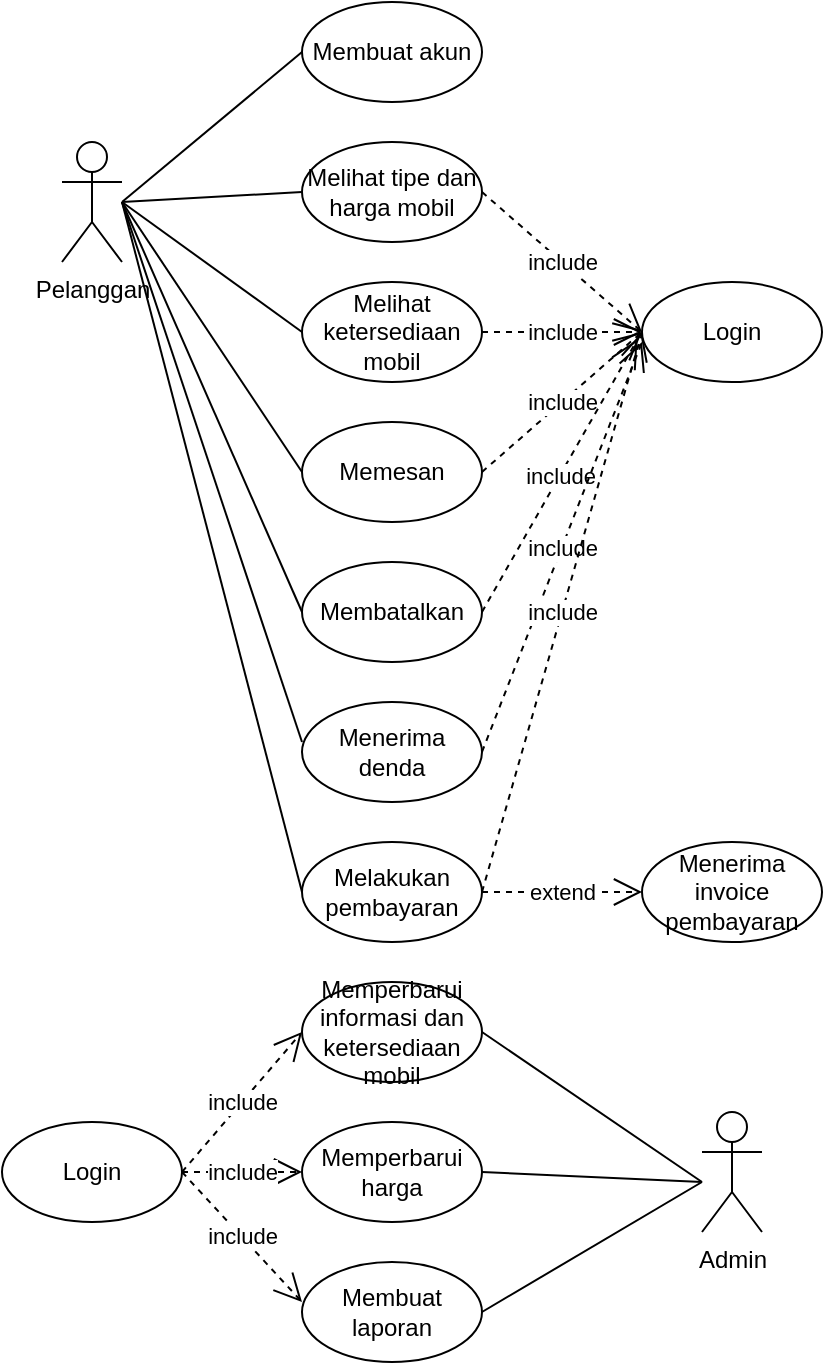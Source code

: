 <mxfile version="20.2.7" type="device"><diagram id="uhJWXanUyiDXg0i5B6y4" name="Page-1"><mxGraphModel dx="1447" dy="867" grid="1" gridSize="10" guides="1" tooltips="1" connect="1" arrows="1" fold="1" page="1" pageScale="1" pageWidth="850" pageHeight="1100" math="0" shadow="0"><root><mxCell id="0"/><mxCell id="1" parent="0"/><mxCell id="79r_4XKzo-2pdt1lSA5U-43" value="Pelanggan" style="shape=umlActor;verticalLabelPosition=bottom;verticalAlign=top;html=1;" parent="1" vertex="1"><mxGeometry x="250" y="280" width="30" height="60" as="geometry"/></mxCell><mxCell id="79r_4XKzo-2pdt1lSA5U-45" value="Membuat akun" style="ellipse;whiteSpace=wrap;html=1;" parent="1" vertex="1"><mxGeometry x="370" y="210" width="90" height="50" as="geometry"/></mxCell><mxCell id="79r_4XKzo-2pdt1lSA5U-52" value="Melihat tipe dan harga mobil&lt;span style=&quot;color: rgba(0, 0, 0, 0); font-family: monospace; font-size: 0px; text-align: start;&quot;&gt;% 3CmxGraphModel%3E%3Croot%3E%3CmxCell%20id%3D%220%22%2F%3E%3CmxCell%20id%3D%221%22%20parent%3D%220%22%2F%3E%3CmxCell%20id%3D%222%22%20value%3D%22Membuat%20akun%22%20style%3D%22ellipse%3BwhiteSpace%3Dwrap%3Bhtml%3D1%3B%22%20vertex%3D%221%22%20parent%3D%221%22%3E%3CmxGeometry%20x%3D%22120%22%20y%3D%22-10%22%20width%3D%2290%22%20height%3D%2250%22%20as%3D%22geometry%22%2F%3E%3C%2FmxCell%3E%3C%2Froot%3E%3C%2FmxGraphModel%3E&lt;/span&gt;" style="ellipse;whiteSpace=wrap;html=1;" parent="1" vertex="1"><mxGeometry x="370" y="280" width="90" height="50" as="geometry"/></mxCell><mxCell id="79r_4XKzo-2pdt1lSA5U-53" value="Melihat ketersediaan mobil&lt;span style=&quot;color: rgba(0, 0, 0, 0); font-family: monospace; font-size: 0px; text-align: start;&quot;&gt;%3CmxGraphModel%3E%3Croot%3E%3CmxCell%20id%3D%220%22%2F%3E%3CmxCell%20id%3D%221%22%20parent%3D%220%22%2F%3E%3CmxCell%20id%3D%222%22%20value%3D%22Membuat%20akun%22%20style%3D%22ellipse%3BwhiteSpace%3Dwrap%3Bhtml%3D1%3B%22%20vertex%3D%221%22%20parent%3D%221%22%3E%3CmxGeometry%20x%3D%22120%22%20y%3D%22-10%22%20width%3D%2290%22%20height%3D%2250%22%20as%3D%22geometry%22%2F%3E%3C%2FmxCell%3E%3C%2Froot%3E%3C%2FmxGraphModel%3E&lt;/span&gt;" style="ellipse;whiteSpace=wrap;html=1;" parent="1" vertex="1"><mxGeometry x="370" y="350" width="90" height="50" as="geometry"/></mxCell><mxCell id="79r_4XKzo-2pdt1lSA5U-54" value="Memesan" style="ellipse;whiteSpace=wrap;html=1;" parent="1" vertex="1"><mxGeometry x="370" y="420" width="90" height="50" as="geometry"/></mxCell><mxCell id="79r_4XKzo-2pdt1lSA5U-55" value="Membatalkan" style="ellipse;whiteSpace=wrap;html=1;" parent="1" vertex="1"><mxGeometry x="370" y="490" width="90" height="50" as="geometry"/></mxCell><mxCell id="79r_4XKzo-2pdt1lSA5U-56" value="Login" style="ellipse;whiteSpace=wrap;html=1;" parent="1" vertex="1"><mxGeometry x="540" y="350" width="90" height="50" as="geometry"/></mxCell><mxCell id="79r_4XKzo-2pdt1lSA5U-57" value="Memperbarui informasi dan ketersediaan mobil" style="ellipse;whiteSpace=wrap;html=1;" parent="1" vertex="1"><mxGeometry x="370" y="700" width="90" height="50" as="geometry"/></mxCell><mxCell id="79r_4XKzo-2pdt1lSA5U-58" value="Memperbarui harga" style="ellipse;whiteSpace=wrap;html=1;" parent="1" vertex="1"><mxGeometry x="370" y="770" width="90" height="50" as="geometry"/></mxCell><mxCell id="79r_4XKzo-2pdt1lSA5U-59" value="Membuat laporan" style="ellipse;whiteSpace=wrap;html=1;" parent="1" vertex="1"><mxGeometry x="370" y="840" width="90" height="50" as="geometry"/></mxCell><mxCell id="79r_4XKzo-2pdt1lSA5U-60" value="Menerima denda" style="ellipse;whiteSpace=wrap;html=1;" parent="1" vertex="1"><mxGeometry x="370" y="560" width="90" height="50" as="geometry"/></mxCell><mxCell id="79r_4XKzo-2pdt1lSA5U-61" value="" style="endArrow=none;html=1;rounded=0;entryX=0;entryY=0.5;entryDx=0;entryDy=0;" parent="1" target="79r_4XKzo-2pdt1lSA5U-45" edge="1"><mxGeometry width="50" height="50" relative="1" as="geometry"><mxPoint x="280" y="310" as="sourcePoint"/><mxPoint x="330" y="260" as="targetPoint"/></mxGeometry></mxCell><mxCell id="79r_4XKzo-2pdt1lSA5U-62" value="" style="endArrow=none;html=1;rounded=0;entryX=0;entryY=0.5;entryDx=0;entryDy=0;" parent="1" target="79r_4XKzo-2pdt1lSA5U-52" edge="1"><mxGeometry width="50" height="50" relative="1" as="geometry"><mxPoint x="280" y="310" as="sourcePoint"/><mxPoint x="380" y="245" as="targetPoint"/></mxGeometry></mxCell><mxCell id="79r_4XKzo-2pdt1lSA5U-63" value="" style="endArrow=none;html=1;rounded=0;entryX=0;entryY=0.5;entryDx=0;entryDy=0;" parent="1" target="79r_4XKzo-2pdt1lSA5U-53" edge="1"><mxGeometry width="50" height="50" relative="1" as="geometry"><mxPoint x="280" y="310" as="sourcePoint"/><mxPoint x="380" y="315" as="targetPoint"/></mxGeometry></mxCell><mxCell id="79r_4XKzo-2pdt1lSA5U-64" value="" style="endArrow=none;html=1;rounded=0;entryX=0;entryY=0.5;entryDx=0;entryDy=0;" parent="1" target="79r_4XKzo-2pdt1lSA5U-54" edge="1"><mxGeometry width="50" height="50" relative="1" as="geometry"><mxPoint x="280" y="310" as="sourcePoint"/><mxPoint x="360" y="440" as="targetPoint"/></mxGeometry></mxCell><mxCell id="79r_4XKzo-2pdt1lSA5U-65" value="" style="endArrow=none;html=1;rounded=0;entryX=0;entryY=0.5;entryDx=0;entryDy=0;" parent="1" target="79r_4XKzo-2pdt1lSA5U-55" edge="1"><mxGeometry width="50" height="50" relative="1" as="geometry"><mxPoint x="280" y="310" as="sourcePoint"/><mxPoint x="380" y="455" as="targetPoint"/></mxGeometry></mxCell><mxCell id="79r_4XKzo-2pdt1lSA5U-66" value="" style="endArrow=none;html=1;rounded=0;entryX=0;entryY=0.4;entryDx=0;entryDy=0;entryPerimeter=0;" parent="1" target="79r_4XKzo-2pdt1lSA5U-60" edge="1"><mxGeometry width="50" height="50" relative="1" as="geometry"><mxPoint x="280" y="310" as="sourcePoint"/><mxPoint x="380" y="525" as="targetPoint"/></mxGeometry></mxCell><mxCell id="79r_4XKzo-2pdt1lSA5U-68" value="include" style="endArrow=open;endSize=12;dashed=1;html=1;rounded=0;entryX=0;entryY=0.5;entryDx=0;entryDy=0;exitX=1;exitY=0.5;exitDx=0;exitDy=0;" parent="1" source="79r_4XKzo-2pdt1lSA5U-52" target="79r_4XKzo-2pdt1lSA5U-56" edge="1"><mxGeometry width="160" relative="1" as="geometry"><mxPoint x="470" y="305" as="sourcePoint"/><mxPoint x="630" y="304.62" as="targetPoint"/></mxGeometry></mxCell><mxCell id="79r_4XKzo-2pdt1lSA5U-70" value="include" style="endArrow=open;endSize=12;dashed=1;html=1;rounded=0;entryX=0;entryY=0.5;entryDx=0;entryDy=0;exitX=1;exitY=0.5;exitDx=0;exitDy=0;" parent="1" source="79r_4XKzo-2pdt1lSA5U-53" target="79r_4XKzo-2pdt1lSA5U-56" edge="1"><mxGeometry width="160" relative="1" as="geometry"><mxPoint x="470" y="315.0" as="sourcePoint"/><mxPoint x="550" y="385" as="targetPoint"/></mxGeometry></mxCell><mxCell id="79r_4XKzo-2pdt1lSA5U-71" value="include" style="endArrow=open;endSize=12;dashed=1;html=1;rounded=0;entryX=0;entryY=0.5;entryDx=0;entryDy=0;exitX=1;exitY=0.5;exitDx=0;exitDy=0;" parent="1" source="79r_4XKzo-2pdt1lSA5U-54" target="79r_4XKzo-2pdt1lSA5U-56" edge="1"><mxGeometry width="160" relative="1" as="geometry"><mxPoint x="470" y="385" as="sourcePoint"/><mxPoint x="550" y="385" as="targetPoint"/></mxGeometry></mxCell><mxCell id="79r_4XKzo-2pdt1lSA5U-72" value="include" style="endArrow=open;endSize=12;dashed=1;html=1;rounded=0;entryX=-0.025;entryY=0.573;entryDx=0;entryDy=0;exitX=1;exitY=0.5;exitDx=0;exitDy=0;entryPerimeter=0;" parent="1" source="79r_4XKzo-2pdt1lSA5U-55" target="79r_4XKzo-2pdt1lSA5U-56" edge="1"><mxGeometry width="160" relative="1" as="geometry"><mxPoint x="470" y="455" as="sourcePoint"/><mxPoint x="550" y="385" as="targetPoint"/></mxGeometry></mxCell><mxCell id="79r_4XKzo-2pdt1lSA5U-73" value="include" style="endArrow=open;endSize=12;dashed=1;html=1;rounded=0;exitX=1;exitY=0.5;exitDx=0;exitDy=0;" parent="1" source="79r_4XKzo-2pdt1lSA5U-60" edge="1"><mxGeometry width="160" relative="1" as="geometry"><mxPoint x="470" y="525" as="sourcePoint"/><mxPoint x="540" y="380" as="targetPoint"/></mxGeometry></mxCell><mxCell id="79r_4XKzo-2pdt1lSA5U-74" value="Melakukan pembayaran" style="ellipse;whiteSpace=wrap;html=1;" parent="1" vertex="1"><mxGeometry x="370" y="630" width="90" height="50" as="geometry"/></mxCell><mxCell id="79r_4XKzo-2pdt1lSA5U-75" value="" style="endArrow=none;html=1;rounded=0;entryX=0;entryY=0.5;entryDx=0;entryDy=0;" parent="1" target="79r_4XKzo-2pdt1lSA5U-74" edge="1"><mxGeometry width="50" height="50" relative="1" as="geometry"><mxPoint x="280" y="310" as="sourcePoint"/><mxPoint x="380" y="590" as="targetPoint"/></mxGeometry></mxCell><mxCell id="79r_4XKzo-2pdt1lSA5U-76" value="include" style="endArrow=open;endSize=12;dashed=1;html=1;rounded=0;exitX=1;exitY=0.5;exitDx=0;exitDy=0;entryX=0;entryY=0.5;entryDx=0;entryDy=0;" parent="1" source="79r_4XKzo-2pdt1lSA5U-74" target="79r_4XKzo-2pdt1lSA5U-56" edge="1"><mxGeometry width="160" relative="1" as="geometry"><mxPoint x="470" y="595" as="sourcePoint"/><mxPoint x="550" y="390" as="targetPoint"/></mxGeometry></mxCell><mxCell id="79r_4XKzo-2pdt1lSA5U-77" value="extend" style="endArrow=open;endSize=12;dashed=1;html=1;rounded=0;exitX=1;exitY=0.5;exitDx=0;exitDy=0;entryX=0;entryY=0.5;entryDx=0;entryDy=0;" parent="1" source="79r_4XKzo-2pdt1lSA5U-74" target="79r_4XKzo-2pdt1lSA5U-78" edge="1"><mxGeometry width="160" relative="1" as="geometry"><mxPoint x="470" y="665" as="sourcePoint"/><mxPoint x="550.0" y="385" as="targetPoint"/></mxGeometry></mxCell><mxCell id="79r_4XKzo-2pdt1lSA5U-78" value="Menerima invoice pembayaran" style="ellipse;whiteSpace=wrap;html=1;" parent="1" vertex="1"><mxGeometry x="540" y="630" width="90" height="50" as="geometry"/></mxCell><mxCell id="79r_4XKzo-2pdt1lSA5U-79" value="Admin" style="shape=umlActor;verticalLabelPosition=bottom;verticalAlign=top;html=1;" parent="1" vertex="1"><mxGeometry x="570" y="765" width="30" height="60" as="geometry"/></mxCell><mxCell id="79r_4XKzo-2pdt1lSA5U-80" value="Login" style="ellipse;whiteSpace=wrap;html=1;" parent="1" vertex="1"><mxGeometry x="220" y="770" width="90" height="50" as="geometry"/></mxCell><mxCell id="79r_4XKzo-2pdt1lSA5U-82" value="" style="endArrow=none;html=1;rounded=0;entryX=1;entryY=0.5;entryDx=0;entryDy=0;" parent="1" target="79r_4XKzo-2pdt1lSA5U-57" edge="1"><mxGeometry width="50" height="50" relative="1" as="geometry"><mxPoint x="570" y="800" as="sourcePoint"/><mxPoint x="620" y="730" as="targetPoint"/></mxGeometry></mxCell><mxCell id="79r_4XKzo-2pdt1lSA5U-83" value="" style="endArrow=none;html=1;rounded=0;entryX=1;entryY=0.5;entryDx=0;entryDy=0;" parent="1" target="79r_4XKzo-2pdt1lSA5U-58" edge="1"><mxGeometry width="50" height="50" relative="1" as="geometry"><mxPoint x="570" y="800" as="sourcePoint"/><mxPoint x="470" y="735" as="targetPoint"/></mxGeometry></mxCell><mxCell id="79r_4XKzo-2pdt1lSA5U-84" value="" style="endArrow=none;html=1;rounded=0;entryX=1;entryY=0.5;entryDx=0;entryDy=0;" parent="1" target="79r_4XKzo-2pdt1lSA5U-59" edge="1"><mxGeometry width="50" height="50" relative="1" as="geometry"><mxPoint x="570" y="800" as="sourcePoint"/><mxPoint x="470" y="805" as="targetPoint"/></mxGeometry></mxCell><mxCell id="79r_4XKzo-2pdt1lSA5U-85" value="include" style="endArrow=open;endSize=12;dashed=1;html=1;rounded=0;exitX=1;exitY=0.5;exitDx=0;exitDy=0;entryX=0;entryY=0.5;entryDx=0;entryDy=0;" parent="1" source="79r_4XKzo-2pdt1lSA5U-80" target="79r_4XKzo-2pdt1lSA5U-57" edge="1"><mxGeometry width="160" relative="1" as="geometry"><mxPoint x="595" y="860" as="sourcePoint"/><mxPoint x="675" y="580" as="targetPoint"/></mxGeometry></mxCell><mxCell id="79r_4XKzo-2pdt1lSA5U-86" value="include" style="endArrow=open;endSize=12;dashed=1;html=1;rounded=0;exitX=1;exitY=0.5;exitDx=0;exitDy=0;entryX=0;entryY=0.5;entryDx=0;entryDy=0;" parent="1" source="79r_4XKzo-2pdt1lSA5U-80" target="79r_4XKzo-2pdt1lSA5U-58" edge="1"><mxGeometry width="160" relative="1" as="geometry"><mxPoint x="320" y="805" as="sourcePoint"/><mxPoint x="380" y="735" as="targetPoint"/></mxGeometry></mxCell><mxCell id="79r_4XKzo-2pdt1lSA5U-87" value="include" style="endArrow=open;endSize=12;dashed=1;html=1;rounded=0;exitX=1;exitY=0.5;exitDx=0;exitDy=0;entryX=0;entryY=0.4;entryDx=0;entryDy=0;entryPerimeter=0;" parent="1" source="79r_4XKzo-2pdt1lSA5U-80" target="79r_4XKzo-2pdt1lSA5U-59" edge="1"><mxGeometry width="160" relative="1" as="geometry"><mxPoint x="320" y="805" as="sourcePoint"/><mxPoint x="380" y="805" as="targetPoint"/></mxGeometry></mxCell></root></mxGraphModel></diagram></mxfile>